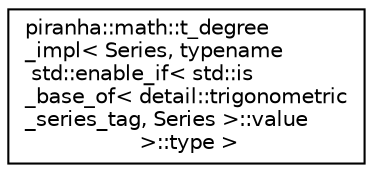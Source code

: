 digraph "Graphical Class Hierarchy"
{
  edge [fontname="Helvetica",fontsize="10",labelfontname="Helvetica",labelfontsize="10"];
  node [fontname="Helvetica",fontsize="10",shape=record];
  rankdir="LR";
  Node0 [label="piranha::math::t_degree\l_impl\< Series, typename\l std::enable_if\< std::is\l_base_of\< detail::trigonometric\l_series_tag, Series \>::value\l \>::type \>",height=0.2,width=0.4,color="black", fillcolor="white", style="filled",URL="$structpiranha_1_1math_1_1t__degree__impl_3_01_series_00_01typename_01std_1_1enable__if_3_01std_18be94f7a73e2285d700806a20f36ef45.html",tooltip="Specialisation of the piranha::math::t_degree() functor for instances of piranha::trigonometric_serie..."];
}
